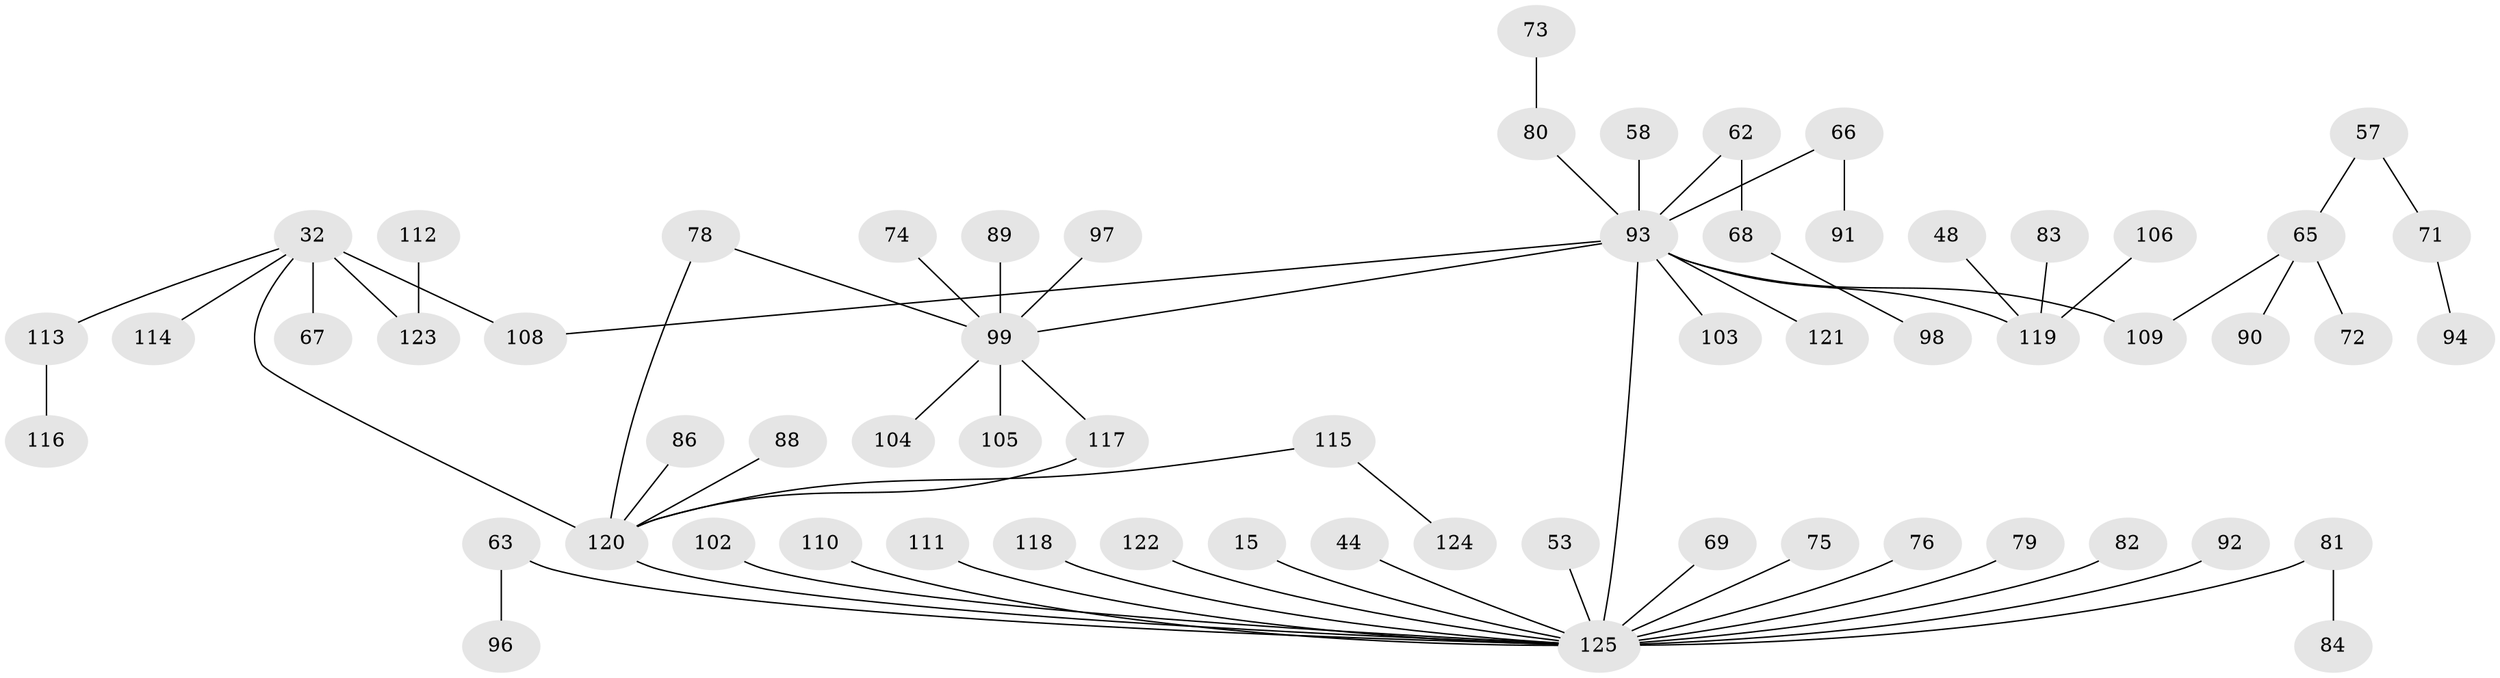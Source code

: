 // original degree distribution, {7: 0.008, 6: 0.024, 8: 0.008, 4: 0.088, 3: 0.152, 5: 0.016, 2: 0.272, 1: 0.432}
// Generated by graph-tools (version 1.1) at 2025/43/03/09/25 04:43:01]
// undirected, 62 vertices, 64 edges
graph export_dot {
graph [start="1"]
  node [color=gray90,style=filled];
  15;
  32 [super="+29"];
  44;
  48;
  53;
  57;
  58;
  62;
  63;
  65 [super="+54"];
  66 [super="+28+60"];
  67;
  68;
  69;
  71;
  72;
  73;
  74;
  75;
  76;
  78;
  79;
  80 [super="+12+34"];
  81 [super="+61"];
  82;
  83;
  84;
  86;
  88;
  89;
  90;
  91;
  92;
  93 [super="+38+51"];
  94;
  96;
  97;
  98;
  99 [super="+31+39+55"];
  102;
  103;
  104;
  105;
  106;
  108 [super="+87"];
  109 [super="+20"];
  110;
  111;
  112;
  113 [super="+33"];
  114;
  115;
  116;
  117;
  118;
  119 [super="+40+100"];
  120 [super="+64+52+85+70+101"];
  121;
  122;
  123 [super="+41"];
  124;
  125 [super="+107+59+77"];
  15 -- 125;
  32 -- 114;
  32 -- 67;
  32 -- 123 [weight=2];
  32 -- 108;
  32 -- 113;
  32 -- 120;
  44 -- 125;
  48 -- 119;
  53 -- 125;
  57 -- 71;
  57 -- 65;
  58 -- 93;
  62 -- 68;
  62 -- 93;
  63 -- 96;
  63 -- 125;
  65 -- 72;
  65 -- 90;
  65 -- 109;
  66 -- 91;
  66 -- 93;
  68 -- 98;
  69 -- 125;
  71 -- 94;
  73 -- 80;
  74 -- 99;
  75 -- 125;
  76 -- 125;
  78 -- 120;
  78 -- 99;
  79 -- 125;
  80 -- 93;
  81 -- 84;
  81 -- 125;
  82 -- 125;
  83 -- 119;
  86 -- 120;
  88 -- 120;
  89 -- 99;
  92 -- 125;
  93 -- 103;
  93 -- 121;
  93 -- 109;
  93 -- 119 [weight=2];
  93 -- 125 [weight=4];
  93 -- 108;
  93 -- 99;
  97 -- 99;
  99 -- 104;
  99 -- 105;
  99 -- 117;
  102 -- 125;
  106 -- 119;
  110 -- 125;
  111 -- 125;
  112 -- 123;
  113 -- 116;
  115 -- 124;
  115 -- 120;
  117 -- 120;
  118 -- 125;
  120 -- 125 [weight=2];
  122 -- 125;
}
